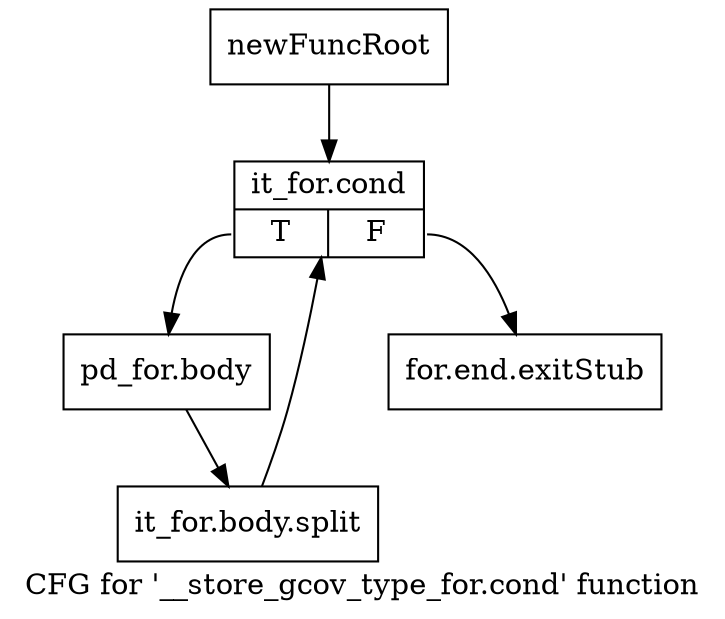 digraph "CFG for '__store_gcov_type_for.cond' function" {
	label="CFG for '__store_gcov_type_for.cond' function";

	Node0xb7d5070 [shape=record,label="{newFuncRoot}"];
	Node0xb7d5070 -> Node0xb7d5110;
	Node0xb7d50c0 [shape=record,label="{for.end.exitStub}"];
	Node0xb7d5110 [shape=record,label="{it_for.cond|{<s0>T|<s1>F}}"];
	Node0xb7d5110:s0 -> Node0xb7d5160;
	Node0xb7d5110:s1 -> Node0xb7d50c0;
	Node0xb7d5160 [shape=record,label="{pd_for.body}"];
	Node0xb7d5160 -> Node0xb7d4ce0;
	Node0xb7d4ce0 [shape=record,label="{it_for.body.split}"];
	Node0xb7d4ce0 -> Node0xb7d5110;
}
